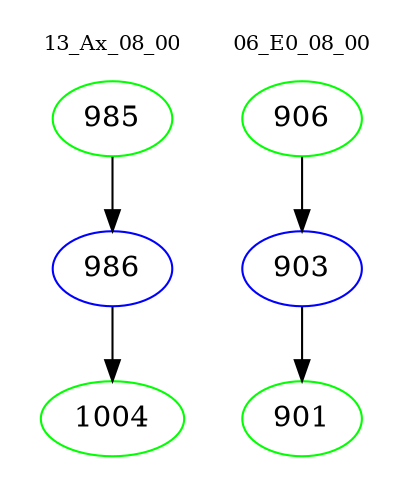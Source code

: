 digraph{
subgraph cluster_0 {
color = white
label = "13_Ax_08_00";
fontsize=10;
T0_985 [label="985", color="green"]
T0_985 -> T0_986 [color="black"]
T0_986 [label="986", color="blue"]
T0_986 -> T0_1004 [color="black"]
T0_1004 [label="1004", color="green"]
}
subgraph cluster_1 {
color = white
label = "06_E0_08_00";
fontsize=10;
T1_906 [label="906", color="green"]
T1_906 -> T1_903 [color="black"]
T1_903 [label="903", color="blue"]
T1_903 -> T1_901 [color="black"]
T1_901 [label="901", color="green"]
}
}
